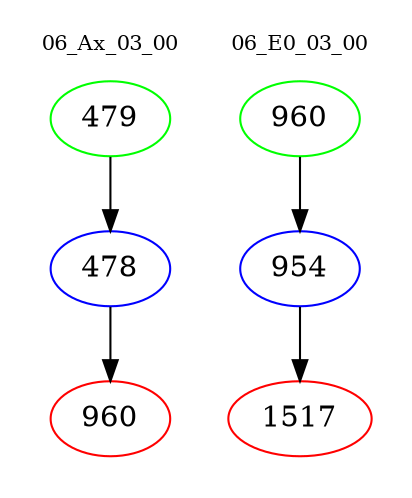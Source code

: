 digraph{
subgraph cluster_0 {
color = white
label = "06_Ax_03_00";
fontsize=10;
T0_479 [label="479", color="green"]
T0_479 -> T0_478 [color="black"]
T0_478 [label="478", color="blue"]
T0_478 -> T0_960 [color="black"]
T0_960 [label="960", color="red"]
}
subgraph cluster_1 {
color = white
label = "06_E0_03_00";
fontsize=10;
T1_960 [label="960", color="green"]
T1_960 -> T1_954 [color="black"]
T1_954 [label="954", color="blue"]
T1_954 -> T1_1517 [color="black"]
T1_1517 [label="1517", color="red"]
}
}
